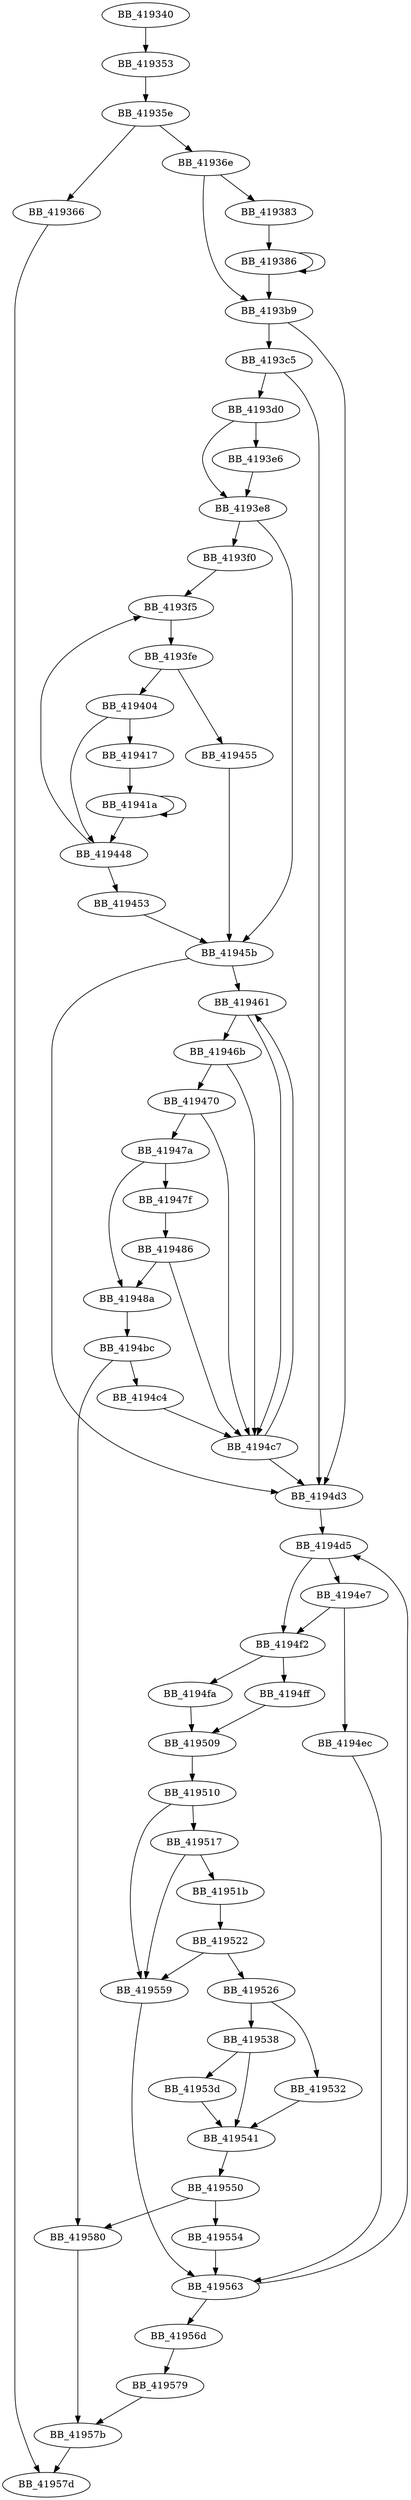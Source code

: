 DiGraph __ioinit{
BB_419340->BB_419353
BB_419353->BB_41935e
BB_41935e->BB_419366
BB_41935e->BB_41936e
BB_419366->BB_41957d
BB_41936e->BB_419383
BB_41936e->BB_4193b9
BB_419383->BB_419386
BB_419386->BB_419386
BB_419386->BB_4193b9
BB_4193b9->BB_4193c5
BB_4193b9->BB_4194d3
BB_4193c5->BB_4193d0
BB_4193c5->BB_4194d3
BB_4193d0->BB_4193e6
BB_4193d0->BB_4193e8
BB_4193e6->BB_4193e8
BB_4193e8->BB_4193f0
BB_4193e8->BB_41945b
BB_4193f0->BB_4193f5
BB_4193f5->BB_4193fe
BB_4193fe->BB_419404
BB_4193fe->BB_419455
BB_419404->BB_419417
BB_419404->BB_419448
BB_419417->BB_41941a
BB_41941a->BB_41941a
BB_41941a->BB_419448
BB_419448->BB_4193f5
BB_419448->BB_419453
BB_419453->BB_41945b
BB_419455->BB_41945b
BB_41945b->BB_419461
BB_41945b->BB_4194d3
BB_419461->BB_41946b
BB_419461->BB_4194c7
BB_41946b->BB_419470
BB_41946b->BB_4194c7
BB_419470->BB_41947a
BB_419470->BB_4194c7
BB_41947a->BB_41947f
BB_41947a->BB_41948a
BB_41947f->BB_419486
BB_419486->BB_41948a
BB_419486->BB_4194c7
BB_41948a->BB_4194bc
BB_4194bc->BB_4194c4
BB_4194bc->BB_419580
BB_4194c4->BB_4194c7
BB_4194c7->BB_419461
BB_4194c7->BB_4194d3
BB_4194d3->BB_4194d5
BB_4194d5->BB_4194e7
BB_4194d5->BB_4194f2
BB_4194e7->BB_4194ec
BB_4194e7->BB_4194f2
BB_4194ec->BB_419563
BB_4194f2->BB_4194fa
BB_4194f2->BB_4194ff
BB_4194fa->BB_419509
BB_4194ff->BB_419509
BB_419509->BB_419510
BB_419510->BB_419517
BB_419510->BB_419559
BB_419517->BB_41951b
BB_419517->BB_419559
BB_41951b->BB_419522
BB_419522->BB_419526
BB_419522->BB_419559
BB_419526->BB_419532
BB_419526->BB_419538
BB_419532->BB_419541
BB_419538->BB_41953d
BB_419538->BB_419541
BB_41953d->BB_419541
BB_419541->BB_419550
BB_419550->BB_419554
BB_419550->BB_419580
BB_419554->BB_419563
BB_419559->BB_419563
BB_419563->BB_4194d5
BB_419563->BB_41956d
BB_41956d->BB_419579
BB_419579->BB_41957b
BB_41957b->BB_41957d
BB_419580->BB_41957b
}
